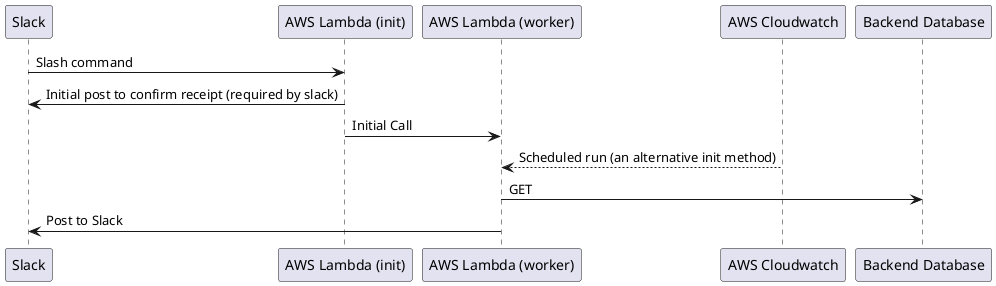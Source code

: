 @startuml
Slack -> "AWS Lambda (init)": Slash command
Slack <- "AWS Lambda (init)": Initial post to confirm receipt (required by slack)
"AWS Lambda (init)" -> "AWS Lambda (worker)": Initial Call
"AWS Cloudwatch" --> "AWS Lambda (worker)": Scheduled run (an alternative init method)
"AWS Lambda (worker)" -> "Backend Database": GET
"AWS Lambda (worker)" -> Slack: Post to Slack
@enduml
